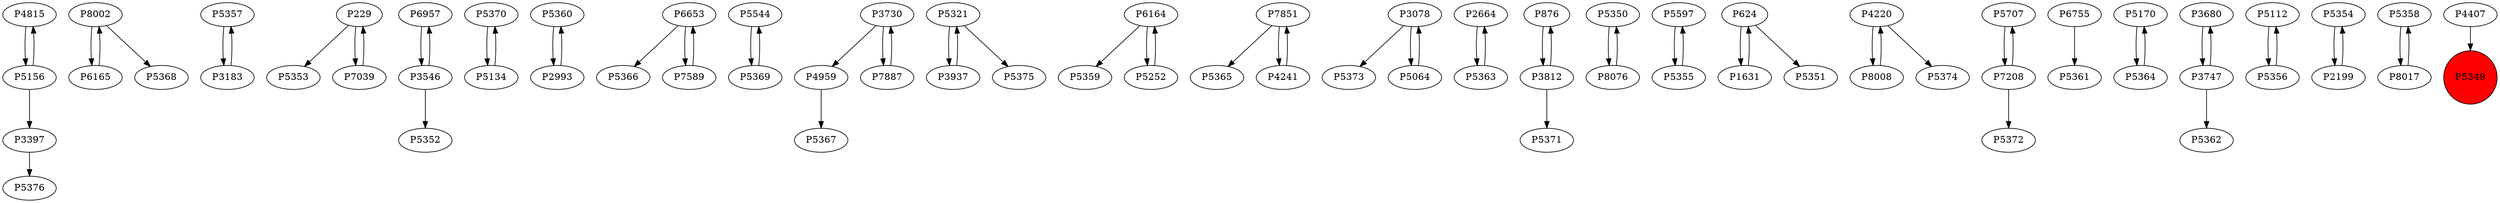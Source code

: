digraph {
	P4815 -> P5156
	P8002 -> P6165
	P5357 -> P3183
	P229 -> P5353
	P6957 -> P3546
	P5370 -> P5134
	P5360 -> P2993
	P6165 -> P8002
	P6653 -> P5366
	P5544 -> P5369
	P4959 -> P5367
	P7589 -> P6653
	P5321 -> P3937
	P6164 -> P5359
	P7851 -> P5365
	P3937 -> P5321
	P3078 -> P5373
	P2664 -> P5363
	P876 -> P3812
	P3546 -> P5352
	P5350 -> P8076
	P5597 -> P5355
	P624 -> P1631
	P7039 -> P229
	P3812 -> P5371
	P6653 -> P7589
	P4220 -> P8008
	P3546 -> P6957
	P3812 -> P876
	P229 -> P7039
	P6164 -> P5252
	P5252 -> P6164
	P5355 -> P5597
	P3183 -> P5357
	P5707 -> P7208
	P2993 -> P5360
	P6755 -> P5361
	P5170 -> P5364
	P8002 -> P5368
	P7851 -> P4241
	P4220 -> P5374
	P3680 -> P3747
	P5156 -> P4815
	P5363 -> P2664
	P4241 -> P7851
	P5156 -> P3397
	P5112 -> P5356
	P7208 -> P5707
	P5356 -> P5112
	P3397 -> P5376
	P5354 -> P2199
	P7208 -> P5372
	P5134 -> P5370
	P5364 -> P5170
	P8008 -> P4220
	P1631 -> P624
	P3747 -> P5362
	P5358 -> P8017
	P5321 -> P5375
	P3747 -> P3680
	P624 -> P5351
	P8076 -> P5350
	P5369 -> P5544
	P5064 -> P3078
	P3078 -> P5064
	P8017 -> P5358
	P2199 -> P5354
	P3730 -> P7887
	P4407 -> P5349
	P7887 -> P3730
	P3730 -> P4959
	P5349 [shape=circle]
	P5349 [style=filled]
	P5349 [fillcolor=red]
}